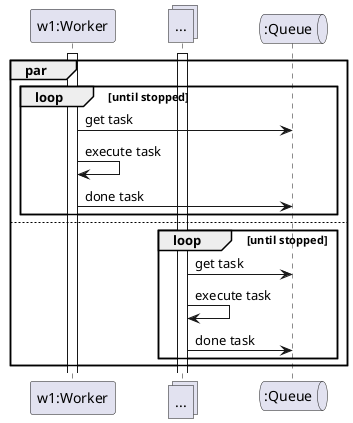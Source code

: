 @startuml work
participant "w1:Worker" as w1
collections "..." as w2
queue ":Queue" as Queue

activate w1
activate w2
par
loop until stopped
w1 -> Queue: get task
w1 -> w1: execute task
w1 -> Queue: done task
end loop
else
loop until stopped
w2 -> Queue: get task
w2 -> w2: execute task
w2 -> Queue: done task
end loop
end

@enduml

